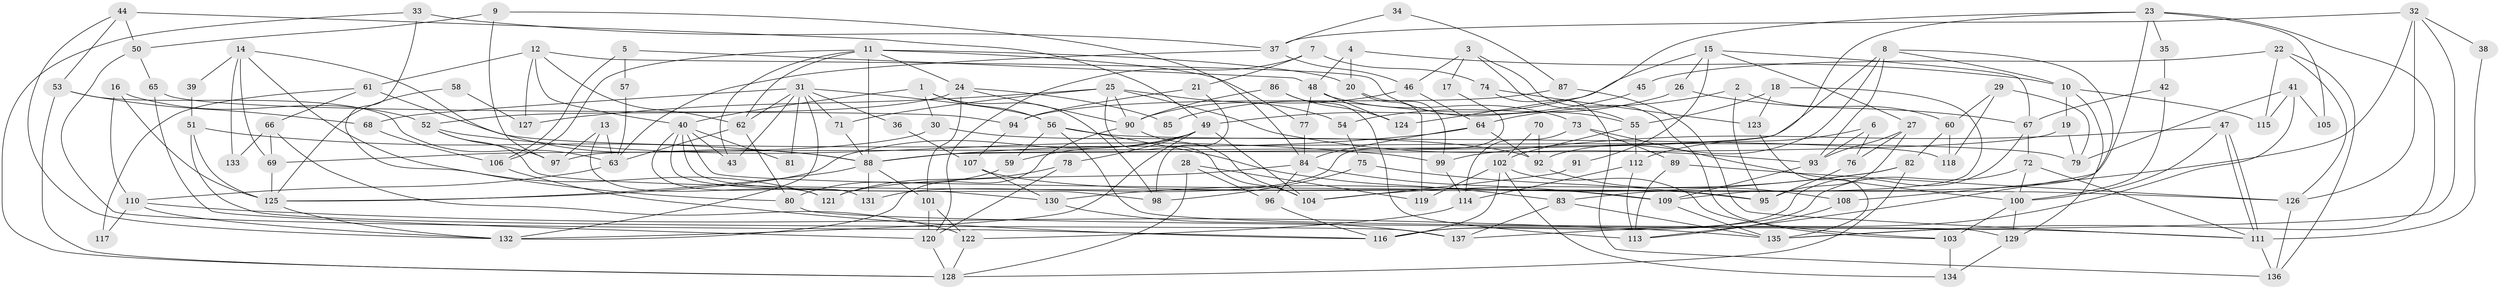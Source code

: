 // coarse degree distribution, {8: 0.11594202898550725, 5: 0.08695652173913043, 3: 0.21739130434782608, 6: 0.10144927536231885, 9: 0.014492753623188406, 11: 0.028985507246376812, 10: 0.043478260869565216, 2: 0.13043478260869565, 7: 0.043478260869565216, 13: 0.014492753623188406, 4: 0.18840579710144928, 18: 0.014492753623188406}
// Generated by graph-tools (version 1.1) at 2025/43/03/06/25 01:43:20]
// undirected, 137 vertices, 274 edges
graph export_dot {
graph [start="1"]
  node [color=gray90,style=filled];
  1;
  2;
  3;
  4;
  5;
  6;
  7;
  8;
  9;
  10;
  11;
  12;
  13;
  14;
  15;
  16;
  17;
  18;
  19;
  20;
  21;
  22;
  23;
  24;
  25;
  26;
  27;
  28;
  29;
  30;
  31;
  32;
  33;
  34;
  35;
  36;
  37;
  38;
  39;
  40;
  41;
  42;
  43;
  44;
  45;
  46;
  47;
  48;
  49;
  50;
  51;
  52;
  53;
  54;
  55;
  56;
  57;
  58;
  59;
  60;
  61;
  62;
  63;
  64;
  65;
  66;
  67;
  68;
  69;
  70;
  71;
  72;
  73;
  74;
  75;
  76;
  77;
  78;
  79;
  80;
  81;
  82;
  83;
  84;
  85;
  86;
  87;
  88;
  89;
  90;
  91;
  92;
  93;
  94;
  95;
  96;
  97;
  98;
  99;
  100;
  101;
  102;
  103;
  104;
  105;
  106;
  107;
  108;
  109;
  110;
  111;
  112;
  113;
  114;
  115;
  116;
  117;
  118;
  119;
  120;
  121;
  122;
  123;
  124;
  125;
  126;
  127;
  128;
  129;
  130;
  131;
  132;
  133;
  134;
  135;
  136;
  137;
  1 -- 56;
  1 -- 40;
  1 -- 30;
  1 -- 98;
  2 -- 95;
  2 -- 64;
  2 -- 60;
  3 -- 103;
  3 -- 55;
  3 -- 17;
  3 -- 46;
  4 -- 20;
  4 -- 48;
  4 -- 10;
  5 -- 106;
  5 -- 48;
  5 -- 57;
  6 -- 112;
  6 -- 93;
  6 -- 76;
  7 -- 21;
  7 -- 74;
  7 -- 120;
  8 -- 92;
  8 -- 10;
  8 -- 93;
  8 -- 97;
  8 -- 113;
  9 -- 97;
  9 -- 84;
  9 -- 50;
  10 -- 129;
  10 -- 19;
  10 -- 115;
  11 -- 62;
  11 -- 24;
  11 -- 20;
  11 -- 43;
  11 -- 77;
  11 -- 88;
  11 -- 106;
  12 -- 40;
  12 -- 61;
  12 -- 55;
  12 -- 62;
  12 -- 127;
  13 -- 63;
  13 -- 97;
  13 -- 121;
  14 -- 121;
  14 -- 88;
  14 -- 39;
  14 -- 69;
  14 -- 133;
  15 -- 27;
  15 -- 67;
  15 -- 26;
  15 -- 85;
  15 -- 91;
  16 -- 125;
  16 -- 110;
  16 -- 52;
  17 -- 131;
  18 -- 83;
  18 -- 55;
  18 -- 123;
  19 -- 88;
  19 -- 79;
  20 -- 119;
  20 -- 99;
  21 -- 98;
  21 -- 94;
  22 -- 126;
  22 -- 136;
  22 -- 45;
  22 -- 115;
  23 -- 88;
  23 -- 135;
  23 -- 35;
  23 -- 105;
  23 -- 109;
  23 -- 124;
  24 -- 90;
  24 -- 52;
  24 -- 85;
  24 -- 101;
  25 -- 90;
  25 -- 104;
  25 -- 54;
  25 -- 71;
  25 -- 93;
  25 -- 127;
  26 -- 67;
  26 -- 54;
  27 -- 93;
  27 -- 76;
  27 -- 95;
  28 -- 128;
  28 -- 96;
  28 -- 119;
  29 -- 60;
  29 -- 118;
  29 -- 79;
  30 -- 69;
  30 -- 92;
  31 -- 71;
  31 -- 56;
  31 -- 36;
  31 -- 43;
  31 -- 62;
  31 -- 68;
  31 -- 81;
  31 -- 132;
  32 -- 108;
  32 -- 135;
  32 -- 37;
  32 -- 38;
  32 -- 126;
  33 -- 80;
  33 -- 37;
  33 -- 128;
  34 -- 87;
  34 -- 37;
  35 -- 42;
  36 -- 107;
  37 -- 46;
  37 -- 63;
  38 -- 111;
  39 -- 51;
  40 -- 43;
  40 -- 130;
  40 -- 81;
  40 -- 98;
  40 -- 126;
  40 -- 131;
  41 -- 79;
  41 -- 115;
  41 -- 105;
  41 -- 137;
  42 -- 100;
  42 -- 67;
  44 -- 49;
  44 -- 132;
  44 -- 50;
  44 -- 53;
  45 -- 49;
  46 -- 64;
  46 -- 90;
  47 -- 99;
  47 -- 111;
  47 -- 111;
  47 -- 100;
  48 -- 73;
  48 -- 77;
  48 -- 124;
  49 -- 125;
  49 -- 132;
  49 -- 59;
  49 -- 78;
  49 -- 104;
  50 -- 65;
  50 -- 116;
  51 -- 88;
  51 -- 137;
  51 -- 125;
  52 -- 95;
  52 -- 97;
  52 -- 99;
  53 -- 63;
  53 -- 68;
  53 -- 128;
  54 -- 75;
  55 -- 112;
  55 -- 102;
  56 -- 59;
  56 -- 129;
  56 -- 83;
  56 -- 118;
  57 -- 63;
  58 -- 127;
  58 -- 125;
  59 -- 80;
  60 -- 82;
  60 -- 118;
  61 -- 66;
  61 -- 79;
  61 -- 117;
  62 -- 63;
  62 -- 80;
  63 -- 110;
  64 -- 88;
  64 -- 84;
  64 -- 92;
  65 -- 120;
  65 -- 94;
  66 -- 122;
  66 -- 69;
  66 -- 133;
  67 -- 72;
  67 -- 116;
  68 -- 106;
  69 -- 125;
  70 -- 102;
  70 -- 92;
  71 -- 88;
  72 -- 116;
  72 -- 100;
  72 -- 111;
  73 -- 114;
  73 -- 89;
  73 -- 100;
  74 -- 123;
  74 -- 136;
  75 -- 98;
  75 -- 95;
  76 -- 95;
  77 -- 84;
  78 -- 120;
  78 -- 121;
  80 -- 111;
  82 -- 104;
  82 -- 128;
  82 -- 130;
  83 -- 135;
  83 -- 137;
  84 -- 109;
  84 -- 121;
  84 -- 96;
  86 -- 90;
  86 -- 124;
  86 -- 113;
  87 -- 94;
  87 -- 111;
  88 -- 101;
  88 -- 125;
  88 -- 131;
  89 -- 113;
  89 -- 126;
  90 -- 132;
  90 -- 104;
  91 -- 104;
  92 -- 108;
  93 -- 109;
  94 -- 107;
  96 -- 116;
  99 -- 114;
  100 -- 103;
  100 -- 129;
  101 -- 120;
  101 -- 122;
  102 -- 116;
  102 -- 103;
  102 -- 119;
  102 -- 134;
  103 -- 134;
  106 -- 116;
  107 -- 130;
  107 -- 109;
  108 -- 113;
  109 -- 135;
  110 -- 132;
  110 -- 117;
  110 -- 135;
  111 -- 136;
  112 -- 114;
  112 -- 113;
  114 -- 122;
  120 -- 128;
  122 -- 128;
  123 -- 135;
  125 -- 132;
  126 -- 136;
  129 -- 134;
  130 -- 137;
}
